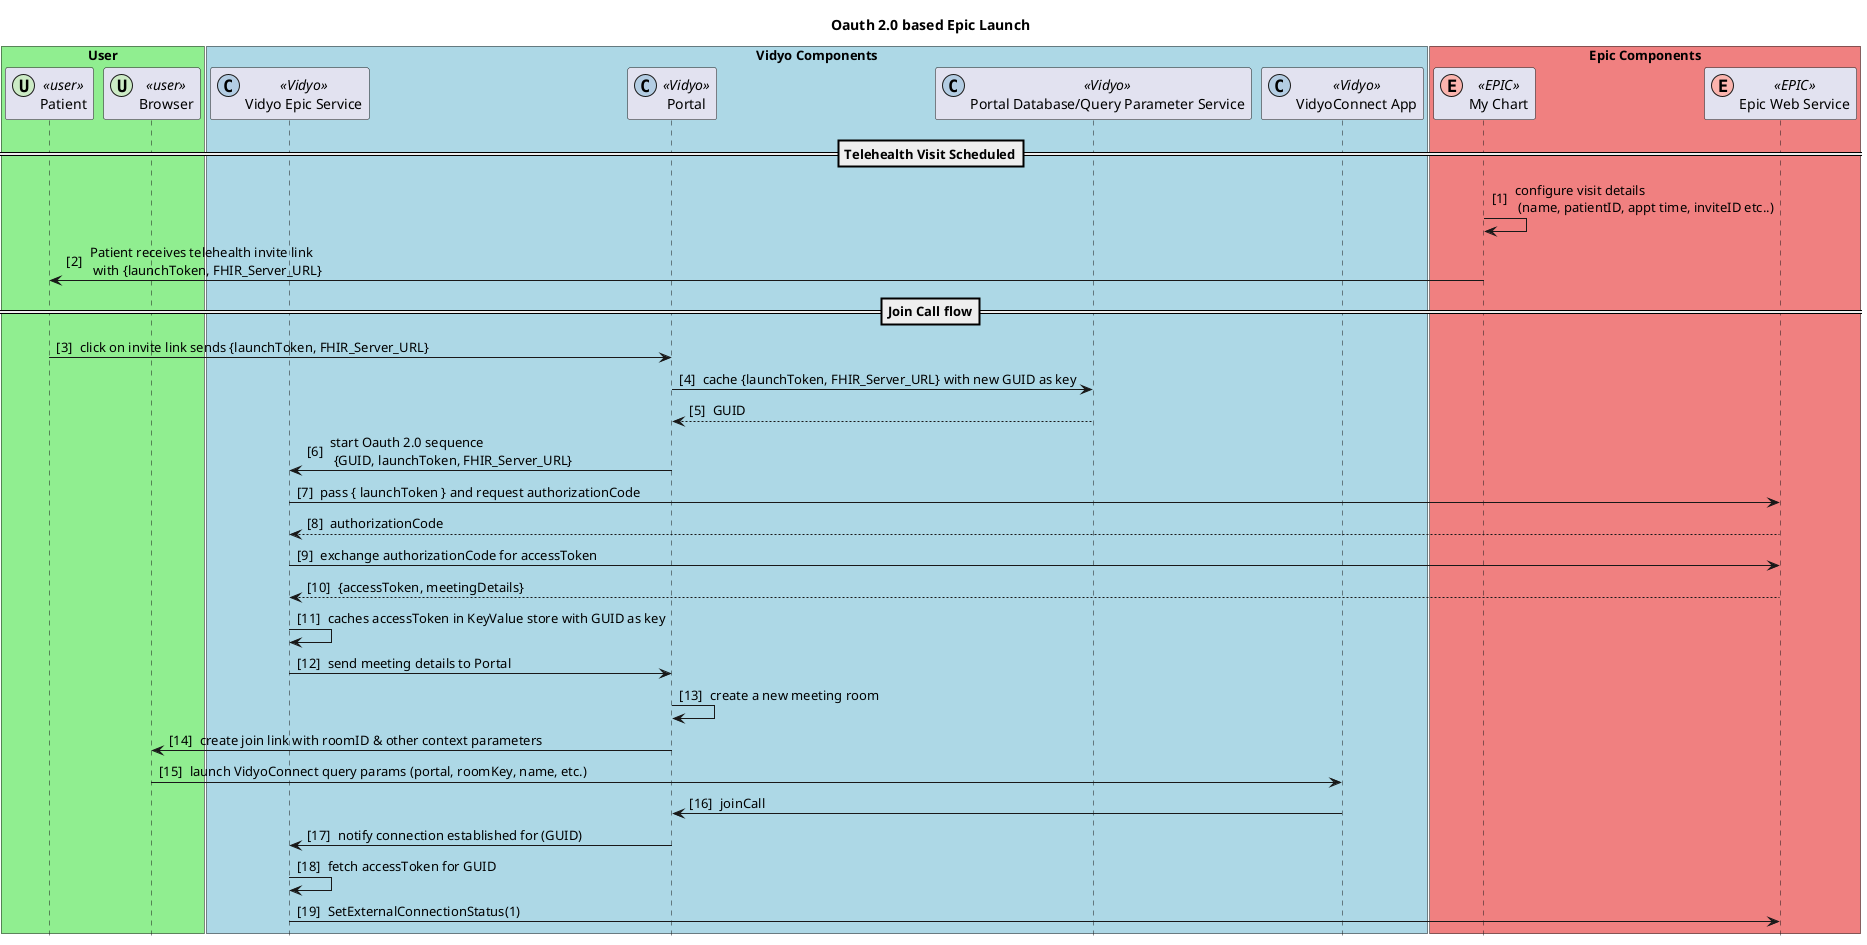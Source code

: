 @startuml
title "Oauth 2.0 based Epic Launch"
hide footbox
autonumber "[0] "

box "User" #LightGreen
participant "Patient" as Patient << (U, #ccebc5) user >>
participant "Browser" as Browser << (U, #ccebc5) user >>
end box

box "Vidyo Components" #LightBlue
participant "Vidyo Epic Service" as VidyoEpicService << (C, #b3cde3) Vidyo >>
participant "Portal" as Portal << (C, #b3cde3) Vidyo >>
participant "Portal Database/Query Parameter Service" as PortalDB << (C, #b3cde3) Vidyo >>
participant "VidyoConnect App" as VidyoConnect << (C, #b3cde3  ) Vidyo >>
end box

box "Epic Components" #LightCoral
participant "My Chart" as Epic << (E, #fbb4ae) EPIC >>
participant "Epic Web Service" as EPS << (E, #fbb4ae) EPIC >>
end box

==Telehealth Visit Scheduled==
Epic -> Epic: configure visit details \n (name, patientID, appt time, inviteID etc..)
Epic -> Patient: Patient receives telehealth invite link \n with {launchToken, FHIR_Server_URL}

==Join Call flow==
Patient -> Portal: click on invite link sends {launchToken, FHIR_Server_URL}
Portal-> PortalDB: cache {launchToken, FHIR_Server_URL} with new GUID as key
return GUID
Portal->VidyoEpicService: start Oauth 2.0 sequence \n {GUID, launchToken, FHIR_Server_URL}
VidyoEpicService->EPS : pass { launchToken } and request authorizationCode 
return authorizationCode
VidyoEpicService->EPS : exchange authorizationCode for accessToken 
return {accessToken, meetingDetails}
VidyoEpicService->VidyoEpicService : caches accessToken in KeyValue store with GUID as key
VidyoEpicService->Portal : send meeting details to Portal
Portal->Portal : create a new meeting room
Portal->Browser : create join link with roomID & other context parameters
Browser->VidyoConnect : launch VidyoConnect query params (portal, roomKey, name, etc.)
VidyoConnect->Portal: joinCall
Portal->VidyoEpicService: notify connection established for (GUID)
VidyoEpicService->VidyoEpicService: fetch accessToken for GUID
VidyoEpicService->EPS : SetExternalConnectionStatus(1)








@enduml
